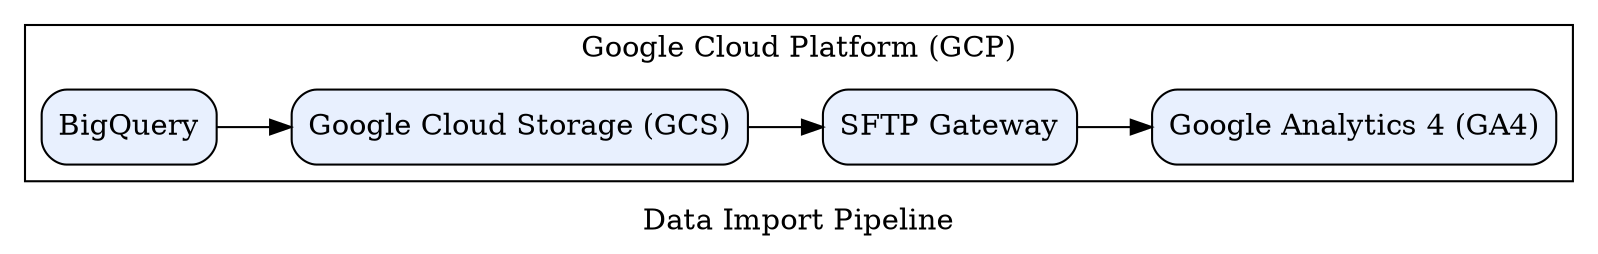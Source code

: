 digraph G {
    rankdir=LR;
    node [shape=box, style="rounded, filled", fillcolor="#E8F0FE"];
    label = "Data Import Pipeline";

    subgraph clusterGCP {
        label = "Google Cloud Platform (GCP)";

        BigQuery [label="BigQuery"];
        GCS [label="Google Cloud Storage (GCS)"];
        SFTP_Gateway [label="SFTP Gateway"];
        GA4 [label="Google Analytics 4 (GA4)"];

        BigQuery -> GCS;
        GCS -> SFTP_Gateway;
        SFTP_Gateway -> GA4;
    }
}

